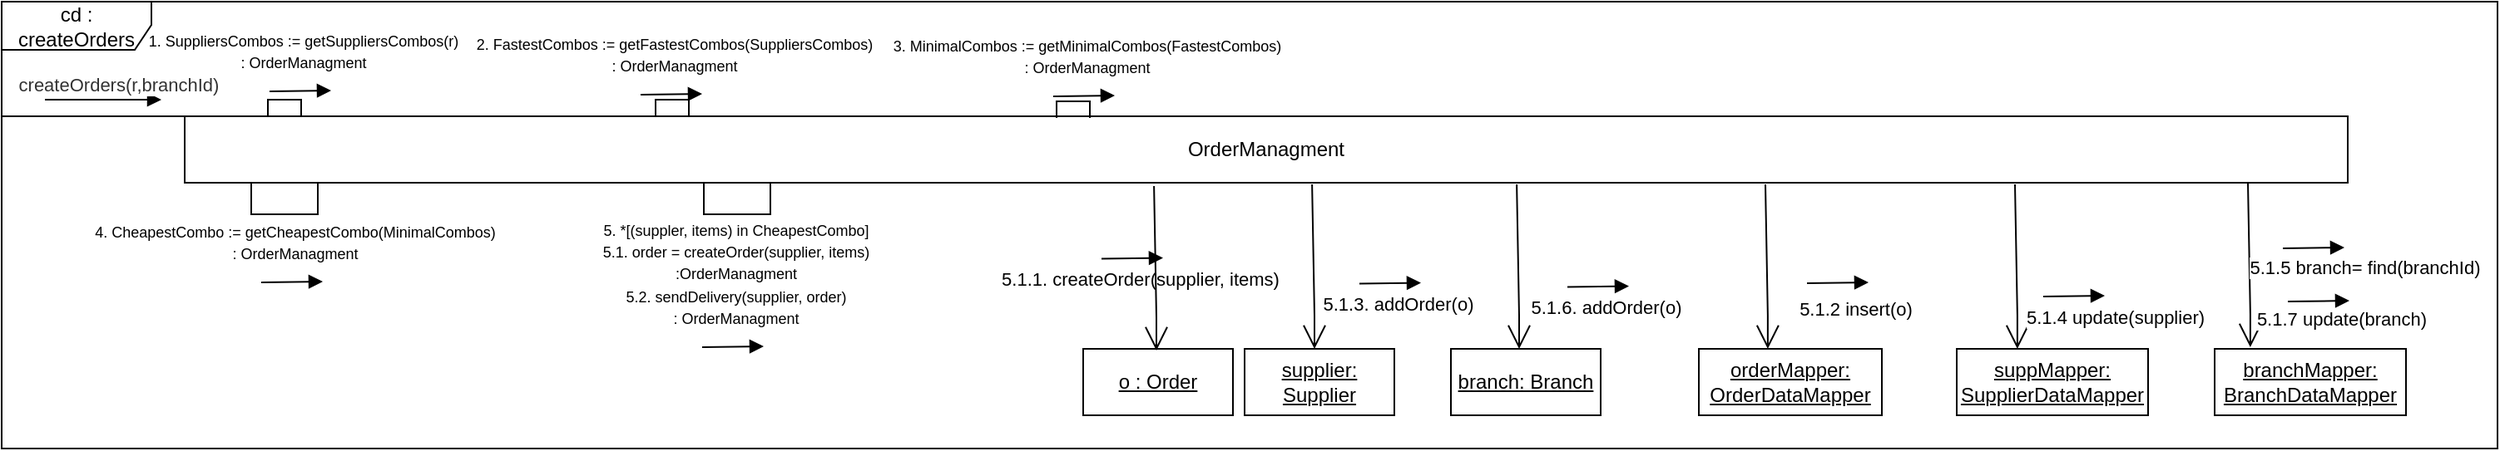 <mxfile version="21.3.8" type="onedrive">
  <diagram name="Page-1" id="2YBvvXClWsGukQMizWep">
    <mxGraphModel grid="1" page="1" gridSize="10" guides="1" tooltips="1" connect="1" arrows="1" fold="1" pageScale="1" pageWidth="850" pageHeight="1100" math="0" shadow="0">
      <root>
        <mxCell id="0" />
        <mxCell id="1" parent="0" />
        <mxCell id="vbn1vjWYSr6YsiNQEqlZ-41" value="&lt;font style=&quot;font-size: 9px;&quot;&gt;1. SuppliersCombos := getSuppliersCombos(r)&lt;br&gt;: OrderManagment&lt;br&gt;&lt;/font&gt;" style="html=1;verticalAlign=bottom;endArrow=block;edgeStyle=elbowEdgeStyle;elbow=vertical;curved=0;rounded=0;" edge="1" parent="1">
          <mxGeometry x="0.073" y="9" width="80" relative="1" as="geometry">
            <mxPoint x="171" y="65" as="sourcePoint" />
            <mxPoint x="208" y="64" as="targetPoint" />
            <mxPoint as="offset" />
          </mxGeometry>
        </mxCell>
        <mxCell id="vbn1vjWYSr6YsiNQEqlZ-1" value="cd : createOrders" style="shape=umlFrame;whiteSpace=wrap;html=1;pointerEvents=0;width=90;height=29;" vertex="1" parent="1">
          <mxGeometry x="10" y="11" width="1500" height="269" as="geometry" />
        </mxCell>
        <mxCell id="vbn1vjWYSr6YsiNQEqlZ-34" style="edgeStyle=none;rounded=0;orthogonalLoop=1;jettySize=auto;html=1;endArrow=none;endFill=0;entryX=0;entryY=0;entryDx=0;entryDy=0;" edge="1" parent="1" target="vbn1vjWYSr6YsiNQEqlZ-33">
          <mxGeometry relative="1" as="geometry">
            <mxPoint x="10" y="80" as="sourcePoint" />
          </mxGeometry>
        </mxCell>
        <mxCell id="vbn1vjWYSr6YsiNQEqlZ-33" value="OrderManagment" style="html=1;whiteSpace=wrap;" vertex="1" parent="1">
          <mxGeometry x="120" y="80" width="1300" height="40" as="geometry" />
        </mxCell>
        <mxCell id="vbn1vjWYSr6YsiNQEqlZ-38" value="&lt;font color=&quot;#333333&quot;&gt;createOrders(r,branchId)&lt;/font&gt;" style="html=1;verticalAlign=bottom;endArrow=block;edgeStyle=orthogonalEdgeStyle;elbow=vertical;strokeColor=default;curved=1;shadow=0;" edge="1" parent="1">
          <mxGeometry x="0.257" width="80" relative="1" as="geometry">
            <mxPoint x="36" y="70" as="sourcePoint" />
            <mxPoint x="106" y="70" as="targetPoint" />
            <mxPoint as="offset" />
          </mxGeometry>
        </mxCell>
        <mxCell id="vbn1vjWYSr6YsiNQEqlZ-40" value="" style="endArrow=none;html=1;rounded=0;" edge="1" parent="1">
          <mxGeometry width="50" height="50" relative="1" as="geometry">
            <mxPoint x="190" y="80" as="sourcePoint" />
            <mxPoint x="170" y="80" as="targetPoint" />
            <Array as="points">
              <mxPoint x="190" y="70" />
              <mxPoint x="180" y="70" />
              <mxPoint x="170" y="70" />
            </Array>
          </mxGeometry>
        </mxCell>
        <mxCell id="vbn1vjWYSr6YsiNQEqlZ-53" value="5.1.1. createOrder(supplier, items)" style="html=1;verticalAlign=bottom;endArrow=block;edgeStyle=elbowEdgeStyle;elbow=vertical;curved=0;rounded=0;" edge="1" parent="1">
          <mxGeometry x="0.248" y="-22" width="80" relative="1" as="geometry">
            <mxPoint x="671" y="165.75" as="sourcePoint" />
            <mxPoint x="708" y="165.25" as="targetPoint" />
            <mxPoint as="offset" />
            <Array as="points">
              <mxPoint x="692" y="165.25" />
            </Array>
          </mxGeometry>
        </mxCell>
        <mxCell id="vbn1vjWYSr6YsiNQEqlZ-54" value="&lt;u&gt;o : Order&lt;/u&gt;" style="html=1;whiteSpace=wrap;" vertex="1" parent="1">
          <mxGeometry x="660" y="220" width="90" height="40" as="geometry" />
        </mxCell>
        <mxCell id="-T0FkvyXYJcLi5wVd7wv-1" value="" style="endArrow=none;html=1;rounded=0;entryX=0;entryY=1;entryDx=0;entryDy=0;exitX=0.5;exitY=1;exitDx=0;exitDy=0;" edge="1" parent="1">
          <mxGeometry width="50" height="50" relative="1" as="geometry">
            <mxPoint x="200" y="120" as="sourcePoint" />
            <mxPoint x="160" y="120" as="targetPoint" />
            <Array as="points">
              <mxPoint x="200" y="139" />
              <mxPoint x="160" y="139" />
            </Array>
          </mxGeometry>
        </mxCell>
        <mxCell id="-T0FkvyXYJcLi5wVd7wv-2" value="&lt;font style=&quot;font-size: 9px;&quot;&gt;2. FastestCombos := getFastestCombos(SuppliersCombos)&lt;br&gt;: OrderManagment&lt;br&gt;&lt;/font&gt;" style="html=1;verticalAlign=bottom;endArrow=block;edgeStyle=elbowEdgeStyle;elbow=vertical;curved=0;rounded=0;" edge="1" parent="1">
          <mxGeometry x="0.073" y="9" width="80" relative="1" as="geometry">
            <mxPoint x="394" y="67" as="sourcePoint" />
            <mxPoint x="431" y="66" as="targetPoint" />
            <mxPoint as="offset" />
          </mxGeometry>
        </mxCell>
        <mxCell id="-T0FkvyXYJcLi5wVd7wv-3" value="" style="endArrow=none;html=1;rounded=0;entryX=0;entryY=1;entryDx=0;entryDy=0;exitX=0.5;exitY=1;exitDx=0;exitDy=0;" edge="1" parent="1">
          <mxGeometry width="50" height="50" relative="1" as="geometry">
            <mxPoint x="472" y="120" as="sourcePoint" />
            <mxPoint x="432" y="120" as="targetPoint" />
            <Array as="points">
              <mxPoint x="472" y="139" />
              <mxPoint x="432" y="139" />
            </Array>
          </mxGeometry>
        </mxCell>
        <mxCell id="-T0FkvyXYJcLi5wVd7wv-4" value="&lt;font style=&quot;font-size: 9px;&quot;&gt;3. MinimalCombos := getMinimalCombos(FastestCombos)&lt;br&gt;: OrderManagment&lt;br&gt;&lt;/font&gt;" style="html=1;verticalAlign=bottom;endArrow=block;edgeStyle=elbowEdgeStyle;elbow=vertical;curved=0;rounded=0;" edge="1" parent="1">
          <mxGeometry x="0.073" y="9" width="80" relative="1" as="geometry">
            <mxPoint x="642" y="68" as="sourcePoint" />
            <mxPoint x="679" y="67" as="targetPoint" />
            <mxPoint as="offset" />
          </mxGeometry>
        </mxCell>
        <mxCell id="-T0FkvyXYJcLi5wVd7wv-5" value="" style="endArrow=none;html=1;rounded=0;" edge="1" parent="1">
          <mxGeometry width="50" height="50" relative="1" as="geometry">
            <mxPoint x="423" y="80" as="sourcePoint" />
            <mxPoint x="403" y="80" as="targetPoint" />
            <Array as="points">
              <mxPoint x="423" y="70" />
              <mxPoint x="413" y="70" />
              <mxPoint x="403" y="70" />
            </Array>
          </mxGeometry>
        </mxCell>
        <mxCell id="-T0FkvyXYJcLi5wVd7wv-6" value="" style="endArrow=none;html=1;rounded=0;" edge="1" parent="1">
          <mxGeometry width="50" height="50" relative="1" as="geometry">
            <mxPoint x="664" y="81" as="sourcePoint" />
            <mxPoint x="644" y="81" as="targetPoint" />
            <Array as="points">
              <mxPoint x="664" y="71" />
              <mxPoint x="654" y="71" />
              <mxPoint x="644" y="71" />
            </Array>
          </mxGeometry>
        </mxCell>
        <mxCell id="-T0FkvyXYJcLi5wVd7wv-7" value="&lt;font style=&quot;font-size: 9px;&quot;&gt;4. CheapestCombo := getCheapestCombo(MinimalCombos)&lt;br&gt;: OrderManagment&lt;br&gt;&lt;/font&gt;" style="html=1;verticalAlign=bottom;endArrow=block;edgeStyle=elbowEdgeStyle;elbow=vertical;curved=0;rounded=0;" edge="1" parent="1">
          <mxGeometry x="0.073" y="9" width="80" relative="1" as="geometry">
            <mxPoint x="166" y="180" as="sourcePoint" />
            <mxPoint x="203" y="179" as="targetPoint" />
            <mxPoint as="offset" />
          </mxGeometry>
        </mxCell>
        <mxCell id="-T0FkvyXYJcLi5wVd7wv-8" value="&lt;font style=&quot;font-size: 9px;&quot;&gt;5. *[(suppler, items) in CheapestCombo] &lt;br&gt;5.1. order = createOrder(supplier, items)&lt;br&gt;:OrderManagment&lt;br&gt;5.2. sendDelivery(supplier, order)&lt;br&gt;: OrderManagment&lt;br&gt;&lt;/font&gt;" style="html=1;verticalAlign=bottom;endArrow=block;edgeStyle=elbowEdgeStyle;elbow=vertical;curved=0;rounded=0;" edge="1" parent="1">
          <mxGeometry x="0.073" y="9" width="80" relative="1" as="geometry">
            <mxPoint x="431" y="219" as="sourcePoint" />
            <mxPoint x="468" y="218" as="targetPoint" />
            <mxPoint as="offset" />
          </mxGeometry>
        </mxCell>
        <mxCell id="gCptYWciR0tJk70ESmU4-2" value="&lt;u&gt;supplier: Supplier&lt;/u&gt;" style="html=1;whiteSpace=wrap;" vertex="1" parent="1">
          <mxGeometry x="757" y="220" width="90" height="40" as="geometry" />
        </mxCell>
        <mxCell id="gCptYWciR0tJk70ESmU4-4" value="5.1.3. addOrder(o)" style="html=1;verticalAlign=bottom;endArrow=block;edgeStyle=elbowEdgeStyle;elbow=vertical;curved=0;rounded=0;" edge="1" parent="1">
          <mxGeometry x="0.248" y="-22" width="80" relative="1" as="geometry">
            <mxPoint x="826" y="180.75" as="sourcePoint" />
            <mxPoint x="863" y="180.25" as="targetPoint" />
            <mxPoint as="offset" />
            <Array as="points">
              <mxPoint x="847" y="180.25" />
            </Array>
          </mxGeometry>
        </mxCell>
        <mxCell id="gCptYWciR0tJk70ESmU4-5" value="&lt;u&gt;branch: Branch&lt;br&gt;&lt;/u&gt;" style="html=1;whiteSpace=wrap;" vertex="1" parent="1">
          <mxGeometry x="881" y="220" width="90" height="40" as="geometry" />
        </mxCell>
        <mxCell id="gCptYWciR0tJk70ESmU4-7" value="5.1.6. addOrder(o)" style="html=1;verticalAlign=bottom;endArrow=block;edgeStyle=elbowEdgeStyle;elbow=vertical;curved=0;rounded=0;" edge="1" parent="1">
          <mxGeometry x="0.227" y="-22" width="80" relative="1" as="geometry">
            <mxPoint x="951" y="182.75" as="sourcePoint" />
            <mxPoint x="988" y="182.25" as="targetPoint" />
            <mxPoint as="offset" />
            <Array as="points">
              <mxPoint x="972" y="182.25" />
            </Array>
          </mxGeometry>
        </mxCell>
        <mxCell id="gCptYWciR0tJk70ESmU4-8" value="" style="endArrow=open;endFill=1;endSize=12;html=1;rounded=0;entryX=0;entryY=0;entryDx=0;entryDy=0;exitX=0.612;exitY=1.025;exitDx=0;exitDy=0;exitPerimeter=0;" edge="1" parent="1">
          <mxGeometry width="160" relative="1" as="geometry">
            <mxPoint x="702.56" y="122" as="sourcePoint" />
            <mxPoint x="704" y="221" as="targetPoint" />
            <Array as="points">
              <mxPoint x="704" y="201" />
            </Array>
          </mxGeometry>
        </mxCell>
        <mxCell id="gCptYWciR0tJk70ESmU4-9" value="" style="endArrow=open;endFill=1;endSize=12;html=1;rounded=0;entryX=0;entryY=0;entryDx=0;entryDy=0;exitX=0.612;exitY=1.025;exitDx=0;exitDy=0;exitPerimeter=0;" edge="1" parent="1">
          <mxGeometry width="160" relative="1" as="geometry">
            <mxPoint x="797.56" y="121" as="sourcePoint" />
            <mxPoint x="799" y="220" as="targetPoint" />
            <Array as="points">
              <mxPoint x="799" y="200" />
            </Array>
          </mxGeometry>
        </mxCell>
        <mxCell id="gCptYWciR0tJk70ESmU4-10" value="" style="endArrow=open;endFill=1;endSize=12;html=1;rounded=0;entryX=0;entryY=0;entryDx=0;entryDy=0;exitX=0.612;exitY=1.025;exitDx=0;exitDy=0;exitPerimeter=0;" edge="1" parent="1">
          <mxGeometry width="160" relative="1" as="geometry">
            <mxPoint x="920.56" y="121" as="sourcePoint" />
            <mxPoint x="922" y="220" as="targetPoint" />
            <Array as="points">
              <mxPoint x="922" y="200" />
            </Array>
          </mxGeometry>
        </mxCell>
        <mxCell id="-ANAp4eCsl0iXWdUJxH1-1" value="&lt;u&gt;orderMapper: OrderDataMapper&lt;/u&gt;" style="html=1;whiteSpace=wrap;" vertex="1" parent="1">
          <mxGeometry x="1030" y="220" width="110" height="40" as="geometry" />
        </mxCell>
        <mxCell id="-ANAp4eCsl0iXWdUJxH1-2" value="5.1.2 insert(o)" style="html=1;verticalAlign=bottom;endArrow=block;edgeStyle=elbowEdgeStyle;elbow=vertical;curved=0;rounded=0;" edge="1" parent="1">
          <mxGeometry x="0.573" y="-25" width="80" relative="1" as="geometry">
            <mxPoint x="1095" y="180.5" as="sourcePoint" />
            <mxPoint x="1132" y="180" as="targetPoint" />
            <mxPoint as="offset" />
            <Array as="points">
              <mxPoint x="1116" y="180" />
            </Array>
          </mxGeometry>
        </mxCell>
        <mxCell id="-ANAp4eCsl0iXWdUJxH1-3" value="" style="endArrow=open;endFill=1;endSize=12;html=1;rounded=0;entryX=0;entryY=0;entryDx=0;entryDy=0;exitX=0.612;exitY=1.025;exitDx=0;exitDy=0;exitPerimeter=0;" edge="1" parent="1">
          <mxGeometry width="160" relative="1" as="geometry">
            <mxPoint x="1070.0" y="121" as="sourcePoint" />
            <mxPoint x="1071.44" y="220" as="targetPoint" />
            <Array as="points">
              <mxPoint x="1071.44" y="200" />
            </Array>
          </mxGeometry>
        </mxCell>
        <mxCell id="-ANAp4eCsl0iXWdUJxH1-4" value="&lt;u&gt;suppMapper: SupplierDataMapper&lt;/u&gt;" style="html=1;whiteSpace=wrap;" vertex="1" parent="1">
          <mxGeometry x="1185" y="220" width="115" height="40" as="geometry" />
        </mxCell>
        <mxCell id="-ANAp4eCsl0iXWdUJxH1-6" value="" style="endArrow=open;endFill=1;endSize=12;html=1;rounded=0;entryX=0;entryY=0;entryDx=0;entryDy=0;exitX=0.612;exitY=1.025;exitDx=0;exitDy=0;exitPerimeter=0;" edge="1" parent="1">
          <mxGeometry width="160" relative="1" as="geometry">
            <mxPoint x="1220.0" y="121" as="sourcePoint" />
            <mxPoint x="1221.44" y="220" as="targetPoint" />
            <Array as="points">
              <mxPoint x="1221.44" y="200" />
            </Array>
          </mxGeometry>
        </mxCell>
        <mxCell id="-ANAp4eCsl0iXWdUJxH1-7" value="&lt;u&gt;branchMapper: BranchDataMapper&lt;/u&gt;" style="html=1;whiteSpace=wrap;" vertex="1" parent="1">
          <mxGeometry x="1340" y="220" width="115" height="40" as="geometry" />
        </mxCell>
        <mxCell id="-ANAp4eCsl0iXWdUJxH1-8" value="" style="endArrow=open;endFill=1;endSize=12;html=1;rounded=0;entryX=0;entryY=0;entryDx=0;entryDy=0;exitX=0.612;exitY=1.025;exitDx=0;exitDy=0;exitPerimeter=0;" edge="1" parent="1">
          <mxGeometry width="160" relative="1" as="geometry">
            <mxPoint x="1360.0" y="120" as="sourcePoint" />
            <mxPoint x="1361.44" y="219" as="targetPoint" />
            <Array as="points">
              <mxPoint x="1361.44" y="199" />
            </Array>
          </mxGeometry>
        </mxCell>
        <mxCell id="-ANAp4eCsl0iXWdUJxH1-9" value="5.1.5 branch= find(branchId)" style="html=1;verticalAlign=bottom;endArrow=block;edgeStyle=elbowEdgeStyle;elbow=vertical;curved=0;rounded=0;" edge="1" parent="1">
          <mxGeometry x="1" y="-24" width="80" relative="1" as="geometry">
            <mxPoint x="1381" y="159.5" as="sourcePoint" />
            <mxPoint x="1418" y="159" as="targetPoint" />
            <mxPoint x="12" y="-3" as="offset" />
            <Array as="points">
              <mxPoint x="1402" y="159" />
            </Array>
          </mxGeometry>
        </mxCell>
        <mxCell id="-ANAp4eCsl0iXWdUJxH1-10" value="5.1.4 update(supplier)" style="html=1;verticalAlign=bottom;endArrow=block;edgeStyle=elbowEdgeStyle;elbow=vertical;curved=0;rounded=0;" edge="1" parent="1">
          <mxGeometry x="1" y="-23" width="80" relative="1" as="geometry">
            <mxPoint x="1237" y="188.5" as="sourcePoint" />
            <mxPoint x="1274" y="188" as="targetPoint" />
            <mxPoint x="6" y="-1" as="offset" />
            <Array as="points">
              <mxPoint x="1258" y="188" />
            </Array>
          </mxGeometry>
        </mxCell>
        <mxCell id="-ANAp4eCsl0iXWdUJxH1-11" value="5.1.7 update(branch)" style="html=1;verticalAlign=bottom;endArrow=block;edgeStyle=elbowEdgeStyle;elbow=vertical;curved=0;rounded=0;" edge="1" parent="1">
          <mxGeometry x="0.733" y="-20" width="80" relative="1" as="geometry">
            <mxPoint x="1384" y="191.5" as="sourcePoint" />
            <mxPoint x="1421" y="191" as="targetPoint" />
            <mxPoint as="offset" />
            <Array as="points">
              <mxPoint x="1405" y="191" />
            </Array>
          </mxGeometry>
        </mxCell>
      </root>
    </mxGraphModel>
  </diagram>
</mxfile>
